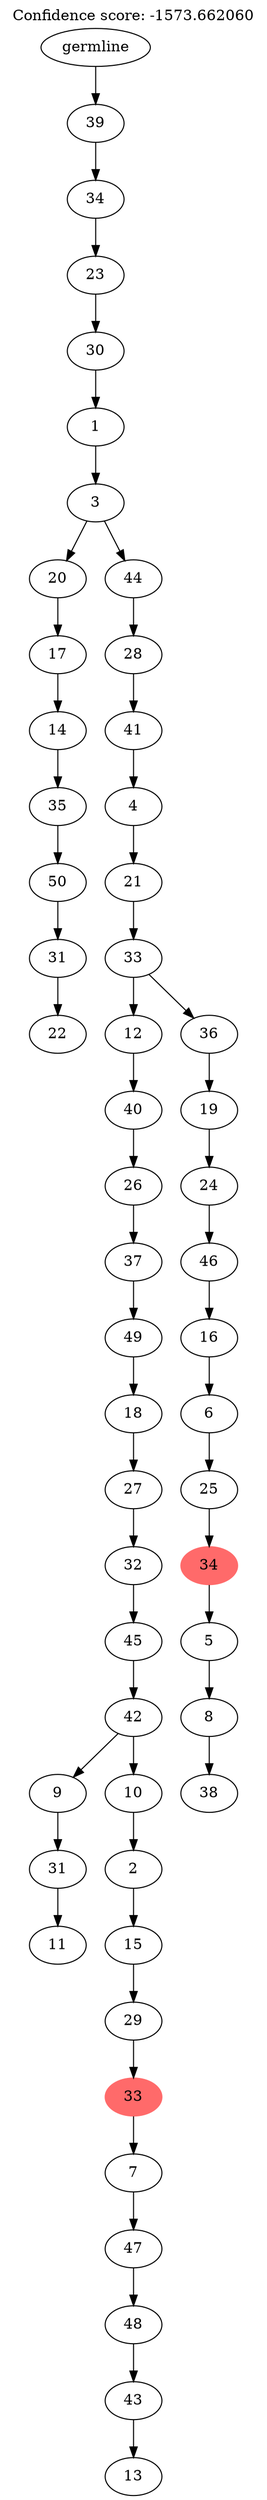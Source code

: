 digraph g {
	"52" -> "53";
	"53" [label="22"];
	"51" -> "52";
	"52" [label="31"];
	"50" -> "51";
	"51" [label="50"];
	"49" -> "50";
	"50" [label="35"];
	"48" -> "49";
	"49" [label="14"];
	"47" -> "48";
	"48" [label="17"];
	"45" -> "46";
	"46" [label="11"];
	"44" -> "45";
	"45" [label="31"];
	"42" -> "43";
	"43" [label="13"];
	"41" -> "42";
	"42" [label="43"];
	"40" -> "41";
	"41" [label="48"];
	"39" -> "40";
	"40" [label="47"];
	"38" -> "39";
	"39" [label="7"];
	"37" -> "38";
	"38" [color=indianred1, style=filled, label="33"];
	"36" -> "37";
	"37" [label="29"];
	"35" -> "36";
	"36" [label="15"];
	"34" -> "35";
	"35" [label="2"];
	"33" -> "34";
	"34" [label="10"];
	"33" -> "44";
	"44" [label="9"];
	"32" -> "33";
	"33" [label="42"];
	"31" -> "32";
	"32" [label="45"];
	"30" -> "31";
	"31" [label="32"];
	"29" -> "30";
	"30" [label="27"];
	"28" -> "29";
	"29" [label="18"];
	"27" -> "28";
	"28" [label="49"];
	"26" -> "27";
	"27" [label="37"];
	"25" -> "26";
	"26" [label="26"];
	"24" -> "25";
	"25" [label="40"];
	"22" -> "23";
	"23" [label="38"];
	"21" -> "22";
	"22" [label="8"];
	"20" -> "21";
	"21" [label="5"];
	"19" -> "20";
	"20" [color=indianred1, style=filled, label="34"];
	"18" -> "19";
	"19" [label="25"];
	"17" -> "18";
	"18" [label="6"];
	"16" -> "17";
	"17" [label="16"];
	"15" -> "16";
	"16" [label="46"];
	"14" -> "15";
	"15" [label="24"];
	"13" -> "14";
	"14" [label="19"];
	"12" -> "13";
	"13" [label="36"];
	"12" -> "24";
	"24" [label="12"];
	"11" -> "12";
	"12" [label="33"];
	"10" -> "11";
	"11" [label="21"];
	"9" -> "10";
	"10" [label="4"];
	"8" -> "9";
	"9" [label="41"];
	"7" -> "8";
	"8" [label="28"];
	"6" -> "7";
	"7" [label="44"];
	"6" -> "47";
	"47" [label="20"];
	"5" -> "6";
	"6" [label="3"];
	"4" -> "5";
	"5" [label="1"];
	"3" -> "4";
	"4" [label="30"];
	"2" -> "3";
	"3" [label="23"];
	"1" -> "2";
	"2" [label="34"];
	"0" -> "1";
	"1" [label="39"];
	"0" [label="germline"];
	labelloc="t";
	label="Confidence score: -1573.662060";
}
